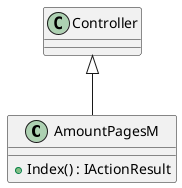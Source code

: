 @startuml
class AmountPagesM {
    + Index() : IActionResult
}
Controller <|-- AmountPagesM
@enduml
